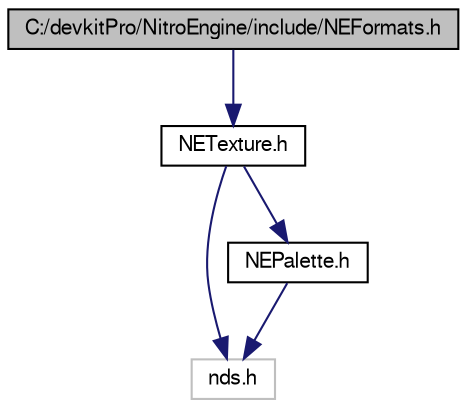 digraph G
{
  bgcolor="transparent";
  edge [fontname="FreeSans",fontsize=10,labelfontname="FreeSans",labelfontsize=10];
  node [fontname="FreeSans",fontsize=10,shape=record];
  Node1 [label="C:/devkitPro/NitroEngine/include/NEFormats.h",height=0.2,width=0.4,color="black", fillcolor="grey75", style="filled" fontcolor="black"];
  Node1 -> Node2 [color="midnightblue",fontsize=10,style="solid",fontname="FreeSans"];
  Node2 [label="NETexture.h",height=0.2,width=0.4,color="black",URL="$_n_e_texture_8h.html",tooltip="Texture and material functions."];
  Node2 -> Node3 [color="midnightblue",fontsize=10,style="solid",fontname="FreeSans"];
  Node3 [label="nds.h",height=0.2,width=0.4,color="grey75"];
  Node2 -> Node4 [color="midnightblue",fontsize=10,style="solid",fontname="FreeSans"];
  Node4 [label="NEPalette.h",height=0.2,width=0.4,color="black",URL="$_n_e_palette_8h.html",tooltip="Functions for loading, using and deleting palettes."];
  Node4 -> Node3 [color="midnightblue",fontsize=10,style="solid",fontname="FreeSans"];
}
